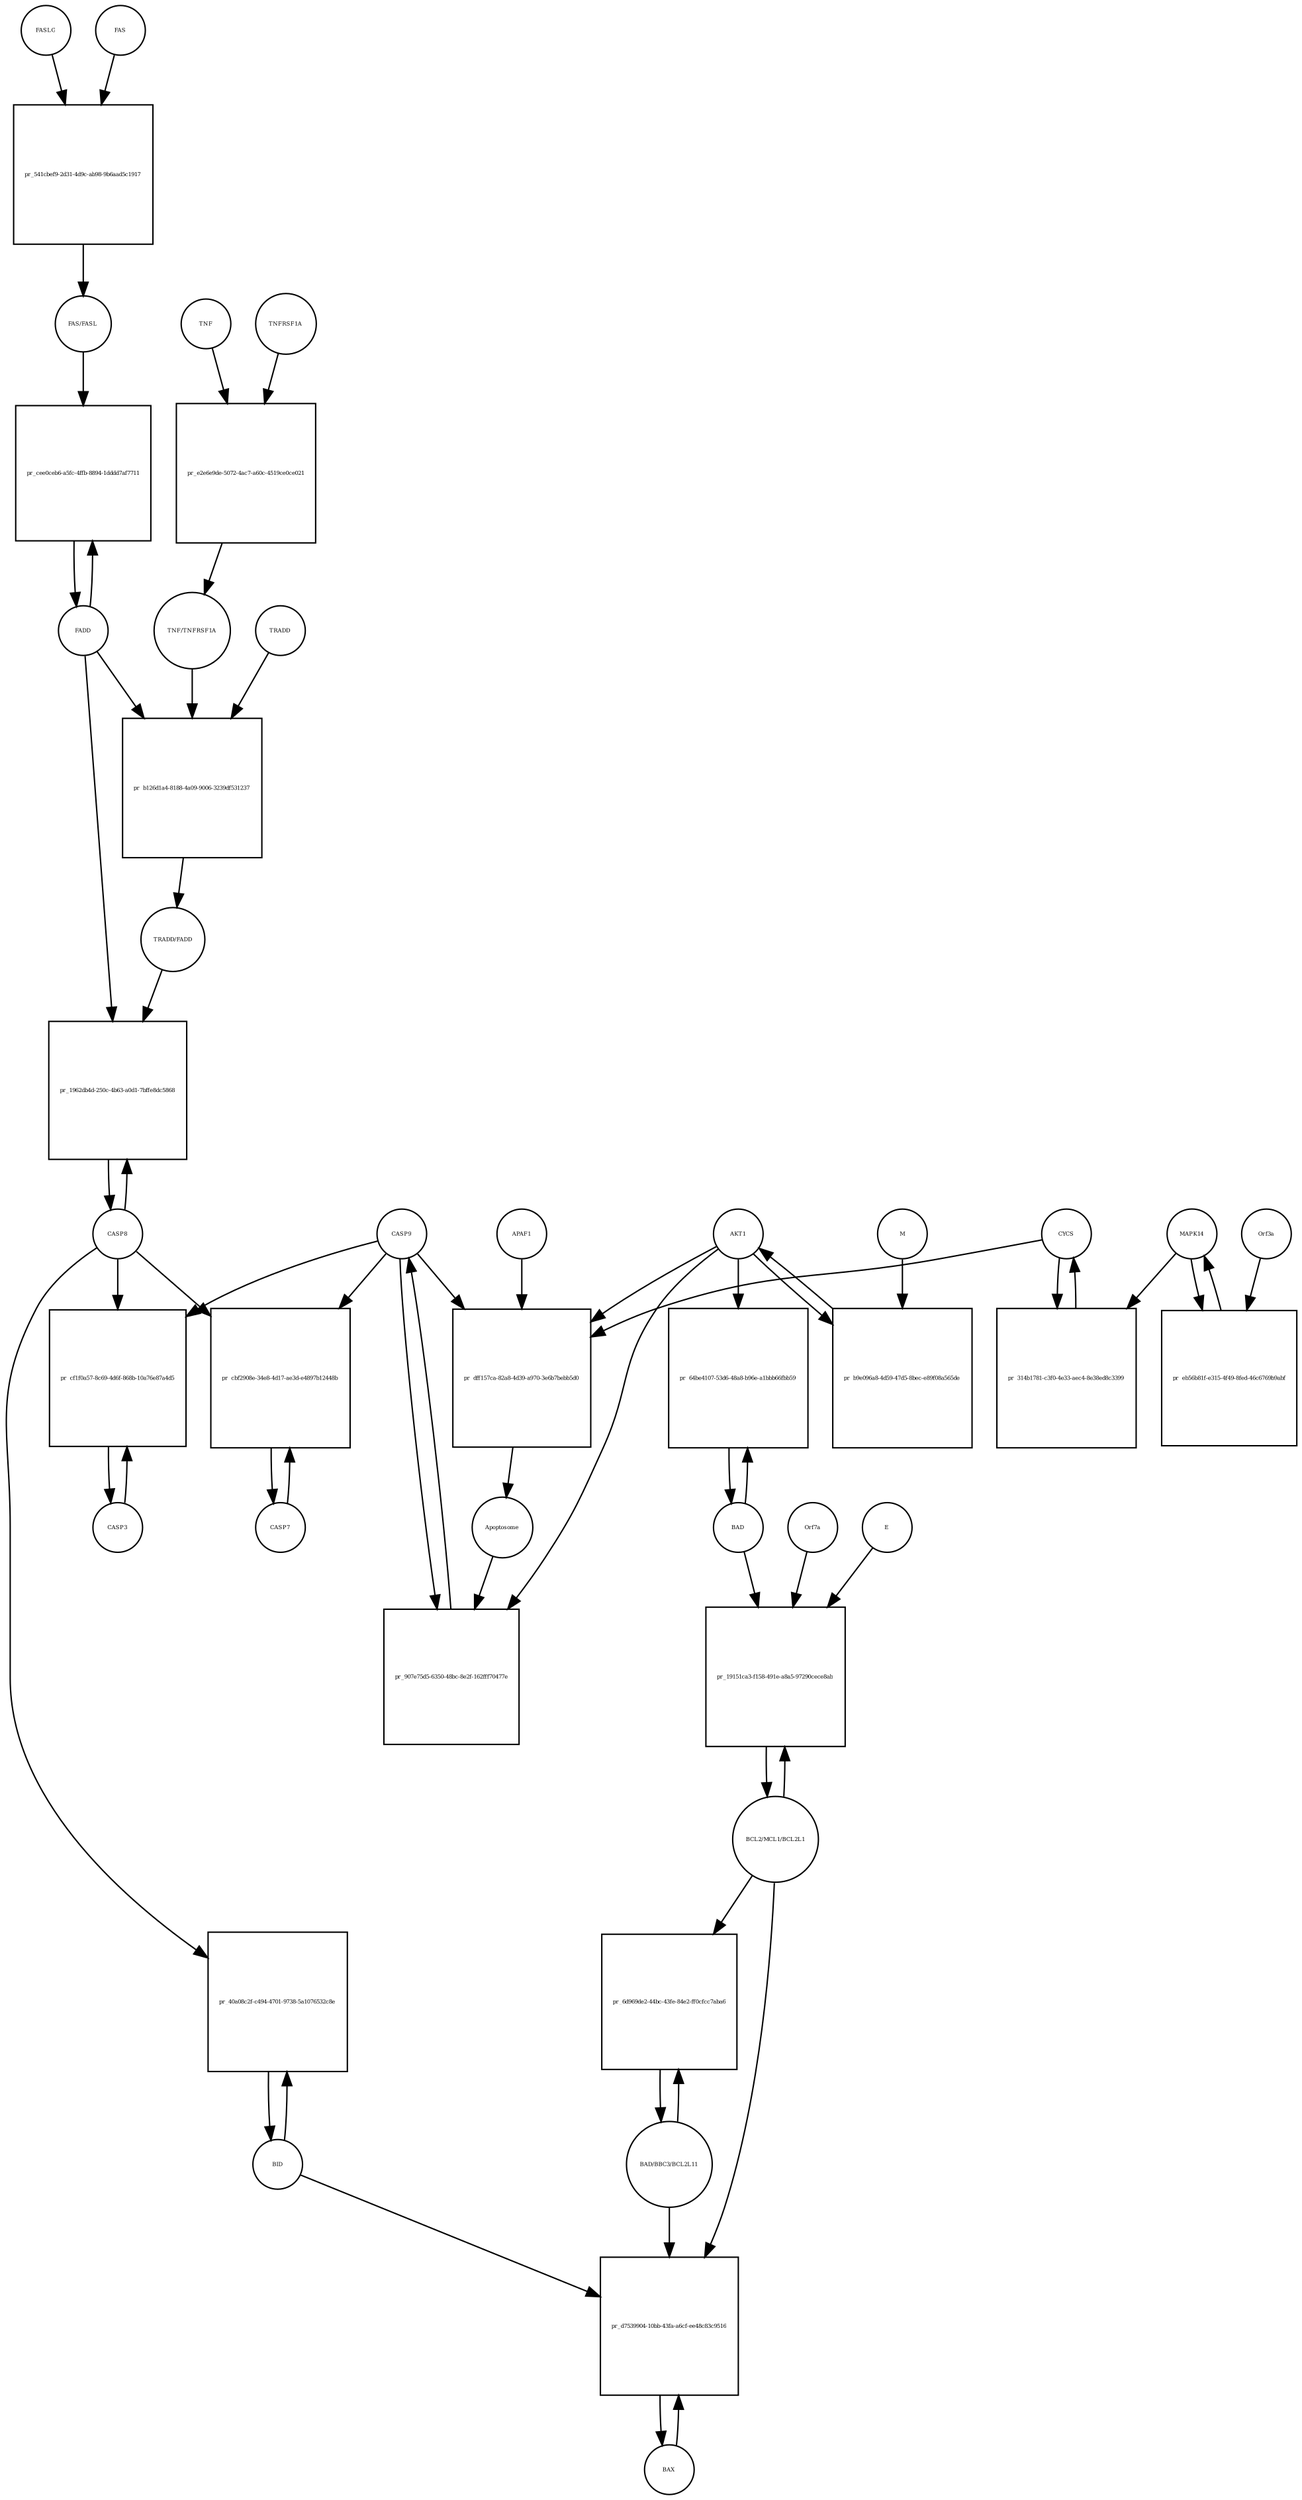 strict digraph  {
FASLG [annotation="", bipartite=0, cls=macromolecule, fontsize=4, label=FASLG, shape=circle];
"pr_541cbef9-2d31-4d9c-ab98-9b6aad5c1917" [annotation="", bipartite=1, cls=process, fontsize=4, label="pr_541cbef9-2d31-4d9c-ab98-9b6aad5c1917", shape=square];
FAS [annotation="", bipartite=0, cls=macromolecule, fontsize=4, label=FAS, shape=circle];
"FAS/FASL" [annotation="", bipartite=0, cls=complex, fontsize=4, label="FAS/FASL", shape=circle];
FADD [annotation="", bipartite=0, cls=macromolecule, fontsize=4, label=FADD, shape=circle];
"pr_cee0ceb6-a5fc-4ffb-8894-1dddd7af7711" [annotation="", bipartite=1, cls=process, fontsize=4, label="pr_cee0ceb6-a5fc-4ffb-8894-1dddd7af7711", shape=square];
CASP8 [annotation="", bipartite=0, cls=macromolecule, fontsize=4, label=CASP8, shape=circle];
"pr_1962db4d-250c-4b63-a0d1-7bffe8dc5868" [annotation="", bipartite=1, cls=process, fontsize=4, label="pr_1962db4d-250c-4b63-a0d1-7bffe8dc5868", shape=square];
"TRADD/FADD" [annotation="", bipartite=0, cls=complex, fontsize=4, label="TRADD/FADD", shape=circle];
CASP3 [annotation="", bipartite=0, cls=macromolecule, fontsize=4, label=CASP3, shape=circle];
"pr_cf1f0a57-8c69-4d6f-868b-10a76e87a4d5" [annotation="", bipartite=1, cls=process, fontsize=4, label="pr_cf1f0a57-8c69-4d6f-868b-10a76e87a4d5", shape=square];
CASP9 [annotation="", bipartite=0, cls=macromolecule, fontsize=4, label=CASP9, shape=circle];
"pr_907e75d5-6350-48bc-8e2f-162fff70477e" [annotation="", bipartite=1, cls=process, fontsize=4, label="pr_907e75d5-6350-48bc-8e2f-162fff70477e", shape=square];
Apoptosome [annotation="", bipartite=0, cls=complex, fontsize=4, label=Apoptosome, shape=circle];
AKT1 [annotation="", bipartite=0, cls=macromolecule, fontsize=4, label=AKT1, shape=circle];
BID [annotation="", bipartite=0, cls=macromolecule, fontsize=4, label=BID, shape=circle];
"pr_40a08c2f-c494-4701-9738-5a1076532c8e" [annotation="", bipartite=1, cls=process, fontsize=4, label="pr_40a08c2f-c494-4701-9738-5a1076532c8e", shape=square];
BAX [annotation="", bipartite=0, cls=macromolecule, fontsize=4, label=BAX, shape=circle];
"pr_d7539904-10bb-43fa-a6cf-ee48c83c9516" [annotation="", bipartite=1, cls=process, fontsize=4, label="pr_d7539904-10bb-43fa-a6cf-ee48c83c9516", shape=square];
"BAD/BBC3/BCL2L11" [annotation="", bipartite=0, cls=complex, fontsize=4, label="BAD/BBC3/BCL2L11", shape=circle];
"BCL2/MCL1/BCL2L1" [annotation="", bipartite=0, cls=complex, fontsize=4, label="BCL2/MCL1/BCL2L1", shape=circle];
CYCS [annotation="", bipartite=0, cls=macromolecule, fontsize=4, label=CYCS, shape=circle];
"pr_314b1781-c3f0-4e33-aec4-8e38ed8c3399" [annotation="", bipartite=1, cls=process, fontsize=4, label="pr_314b1781-c3f0-4e33-aec4-8e38ed8c3399", shape=square];
MAPK14 [annotation="", bipartite=0, cls=macromolecule, fontsize=4, label=MAPK14, shape=circle];
CASP7 [annotation="", bipartite=0, cls=macromolecule, fontsize=4, label=CASP7, shape=circle];
"pr_cbf2908e-34e8-4d17-ae3d-e4897b12448b" [annotation="", bipartite=1, cls=process, fontsize=4, label="pr_cbf2908e-34e8-4d17-ae3d-e4897b12448b", shape=square];
"pr_b9e096a8-4d59-47d5-8bec-e89f08a565de" [annotation="", bipartite=1, cls=process, fontsize=4, label="pr_b9e096a8-4d59-47d5-8bec-e89f08a565de", shape=square];
M [annotation=urn_miriam_ncbiprotein_APO40582, bipartite=0, cls=macromolecule, fontsize=4, label=M, shape=circle];
"pr_b126d1a4-8188-4a09-9006-3239df531237" [annotation="", bipartite=1, cls=process, fontsize=4, label="pr_b126d1a4-8188-4a09-9006-3239df531237", shape=square];
TRADD [annotation="", bipartite=0, cls=macromolecule, fontsize=4, label=TRADD, shape=circle];
"TNF/TNFRSF1A" [annotation="", bipartite=0, cls=complex, fontsize=4, label="TNF/TNFRSF1A", shape=circle];
"pr_eb56b81f-e315-4f49-8fed-46c6769b9abf" [annotation="", bipartite=1, cls=process, fontsize=4, label="pr_eb56b81f-e315-4f49-8fed-46c6769b9abf", shape=square];
Orf3a [annotation="", bipartite=0, cls=macromolecule, fontsize=4, label=Orf3a, shape=circle];
"pr_6d969de2-44bc-43fe-84e2-ff0cfcc7aba6" [annotation="", bipartite=1, cls=process, fontsize=4, label="pr_6d969de2-44bc-43fe-84e2-ff0cfcc7aba6", shape=square];
"pr_19151ca3-f158-491e-a8a5-97290cece8ab" [annotation="", bipartite=1, cls=process, fontsize=4, label="pr_19151ca3-f158-491e-a8a5-97290cece8ab", shape=square];
Orf7a [annotation="", bipartite=0, cls=macromolecule, fontsize=4, label=Orf7a, shape=circle];
E [annotation="", bipartite=0, cls=macromolecule, fontsize=4, label=E, shape=circle];
BAD [annotation="", bipartite=0, cls=macromolecule, fontsize=4, label=BAD, shape=circle];
TNFRSF1A [annotation="", bipartite=0, cls=macromolecule, fontsize=4, label=TNFRSF1A, shape=circle];
"pr_e2e6e9de-5072-4ac7-a60c-4519ce0ce021" [annotation="", bipartite=1, cls=process, fontsize=4, label="pr_e2e6e9de-5072-4ac7-a60c-4519ce0ce021", shape=square];
TNF [annotation="", bipartite=0, cls=macromolecule, fontsize=4, label=TNF, shape=circle];
"pr_dff157ca-82a8-4d39-a970-3e6b7bebb5d0" [annotation="", bipartite=1, cls=process, fontsize=4, label="pr_dff157ca-82a8-4d39-a970-3e6b7bebb5d0", shape=square];
APAF1 [annotation="", bipartite=0, cls=macromolecule, fontsize=4, label=APAF1, shape=circle];
"pr_64be4107-53d6-48a8-b96e-a1bbb66fbb59" [annotation="", bipartite=1, cls=process, fontsize=4, label="pr_64be4107-53d6-48a8-b96e-a1bbb66fbb59", shape=square];
FASLG -> "pr_541cbef9-2d31-4d9c-ab98-9b6aad5c1917"  [annotation="", interaction_type=consumption];
"pr_541cbef9-2d31-4d9c-ab98-9b6aad5c1917" -> "FAS/FASL"  [annotation="", interaction_type=production];
FAS -> "pr_541cbef9-2d31-4d9c-ab98-9b6aad5c1917"  [annotation="", interaction_type=consumption];
"FAS/FASL" -> "pr_cee0ceb6-a5fc-4ffb-8894-1dddd7af7711"  [annotation="urn_miriam_kegg.pathway_hsa04210|urn_miriam_pubmed_31226023", interaction_type=catalysis];
FADD -> "pr_cee0ceb6-a5fc-4ffb-8894-1dddd7af7711"  [annotation="", interaction_type=consumption];
FADD -> "pr_1962db4d-250c-4b63-a0d1-7bffe8dc5868"  [annotation="urn_miriam_kegg.pathway_hsa04210|urn_miriam_pubmed_31226023", interaction_type=catalysis];
FADD -> "pr_b126d1a4-8188-4a09-9006-3239df531237"  [annotation="", interaction_type=consumption];
"pr_cee0ceb6-a5fc-4ffb-8894-1dddd7af7711" -> FADD  [annotation="", interaction_type=production];
CASP8 -> "pr_1962db4d-250c-4b63-a0d1-7bffe8dc5868"  [annotation="", interaction_type=consumption];
CASP8 -> "pr_cf1f0a57-8c69-4d6f-868b-10a76e87a4d5"  [annotation="urn_miriam_kegg.pathway_hsa04210|urn_miriam_pubmed_31226023", interaction_type=catalysis];
CASP8 -> "pr_40a08c2f-c494-4701-9738-5a1076532c8e"  [annotation="urn_miriam_kegg.pathway_hsa04210|urn_miriam_pubmed_31226023", interaction_type=catalysis];
CASP8 -> "pr_cbf2908e-34e8-4d17-ae3d-e4897b12448b"  [annotation="urn_miriam_kegg.pathway_hsa04210|urn_miriam_pubmed_31226023", interaction_type=catalysis];
"pr_1962db4d-250c-4b63-a0d1-7bffe8dc5868" -> CASP8  [annotation="", interaction_type=production];
"TRADD/FADD" -> "pr_1962db4d-250c-4b63-a0d1-7bffe8dc5868"  [annotation="urn_miriam_kegg.pathway_hsa04210|urn_miriam_pubmed_31226023", interaction_type=catalysis];
CASP3 -> "pr_cf1f0a57-8c69-4d6f-868b-10a76e87a4d5"  [annotation="", interaction_type=consumption];
"pr_cf1f0a57-8c69-4d6f-868b-10a76e87a4d5" -> CASP3  [annotation="", interaction_type=production];
CASP9 -> "pr_cf1f0a57-8c69-4d6f-868b-10a76e87a4d5"  [annotation="urn_miriam_kegg.pathway_hsa04210|urn_miriam_pubmed_31226023", interaction_type=catalysis];
CASP9 -> "pr_907e75d5-6350-48bc-8e2f-162fff70477e"  [annotation="", interaction_type=consumption];
CASP9 -> "pr_cbf2908e-34e8-4d17-ae3d-e4897b12448b"  [annotation="urn_miriam_kegg.pathway_hsa04210|urn_miriam_pubmed_31226023", interaction_type=catalysis];
CASP9 -> "pr_dff157ca-82a8-4d39-a970-3e6b7bebb5d0"  [annotation="", interaction_type=consumption];
"pr_907e75d5-6350-48bc-8e2f-162fff70477e" -> CASP9  [annotation="", interaction_type=production];
Apoptosome -> "pr_907e75d5-6350-48bc-8e2f-162fff70477e"  [annotation="urn_miriam_kegg.pathway_hsa04210|urn_miriam_pubmed_31226023", interaction_type=catalysis];
AKT1 -> "pr_907e75d5-6350-48bc-8e2f-162fff70477e"  [annotation="urn_miriam_kegg.pathway_hsa04210|urn_miriam_pubmed_31226023", interaction_type=inhibition];
AKT1 -> "pr_b9e096a8-4d59-47d5-8bec-e89f08a565de"  [annotation="", interaction_type=consumption];
AKT1 -> "pr_dff157ca-82a8-4d39-a970-3e6b7bebb5d0"  [annotation="urn_miriam_pubmed_31226023|urn_miriam_kegg.pathway_hsa04210", interaction_type=inhibition];
AKT1 -> "pr_64be4107-53d6-48a8-b96e-a1bbb66fbb59"  [annotation="urn_miriam_pubmed_15694340|urn_miriam_kegg.pathway_hsa04210", interaction_type=inhibition];
BID -> "pr_40a08c2f-c494-4701-9738-5a1076532c8e"  [annotation="", interaction_type=consumption];
BID -> "pr_d7539904-10bb-43fa-a6cf-ee48c83c9516"  [annotation="urn_miriam_pubmed_31226023|urn_miriam_kegg.pathway_hsa04210", interaction_type=catalysis];
"pr_40a08c2f-c494-4701-9738-5a1076532c8e" -> BID  [annotation="", interaction_type=production];
BAX -> "pr_d7539904-10bb-43fa-a6cf-ee48c83c9516"  [annotation="", interaction_type=consumption];
"pr_d7539904-10bb-43fa-a6cf-ee48c83c9516" -> BAX  [annotation="", interaction_type=production];
"BAD/BBC3/BCL2L11" -> "pr_d7539904-10bb-43fa-a6cf-ee48c83c9516"  [annotation="urn_miriam_pubmed_31226023|urn_miriam_kegg.pathway_hsa04210", interaction_type=catalysis];
"BAD/BBC3/BCL2L11" -> "pr_6d969de2-44bc-43fe-84e2-ff0cfcc7aba6"  [annotation="", interaction_type=consumption];
"BCL2/MCL1/BCL2L1" -> "pr_d7539904-10bb-43fa-a6cf-ee48c83c9516"  [annotation="urn_miriam_pubmed_31226023|urn_miriam_kegg.pathway_hsa04210", interaction_type=inhibition];
"BCL2/MCL1/BCL2L1" -> "pr_6d969de2-44bc-43fe-84e2-ff0cfcc7aba6"  [annotation=urn_miriam_pubmed_31226023, interaction_type=inhibition];
"BCL2/MCL1/BCL2L1" -> "pr_19151ca3-f158-491e-a8a5-97290cece8ab"  [annotation="", interaction_type=consumption];
CYCS -> "pr_314b1781-c3f0-4e33-aec4-8e38ed8c3399"  [annotation="", interaction_type=consumption];
CYCS -> "pr_dff157ca-82a8-4d39-a970-3e6b7bebb5d0"  [annotation="", interaction_type=consumption];
"pr_314b1781-c3f0-4e33-aec4-8e38ed8c3399" -> CYCS  [annotation="", interaction_type=production];
MAPK14 -> "pr_314b1781-c3f0-4e33-aec4-8e38ed8c3399"  [annotation="urn_miriam_kegg.pathway_hsa04210|urn_miriam_pubmed_31226023", interaction_type=catalysis];
MAPK14 -> "pr_eb56b81f-e315-4f49-8fed-46c6769b9abf"  [annotation="", interaction_type=consumption];
CASP7 -> "pr_cbf2908e-34e8-4d17-ae3d-e4897b12448b"  [annotation="", interaction_type=consumption];
"pr_cbf2908e-34e8-4d17-ae3d-e4897b12448b" -> CASP7  [annotation="", interaction_type=production];
"pr_b9e096a8-4d59-47d5-8bec-e89f08a565de" -> AKT1  [annotation="", interaction_type=production];
M -> "pr_b9e096a8-4d59-47d5-8bec-e89f08a565de"  [annotation="urn_miriam_pubmed_31226023|urn_miriam_taxonomy_227984", interaction_type=inhibition];
"pr_b126d1a4-8188-4a09-9006-3239df531237" -> "TRADD/FADD"  [annotation="", interaction_type=production];
TRADD -> "pr_b126d1a4-8188-4a09-9006-3239df531237"  [annotation="", interaction_type=consumption];
"TNF/TNFRSF1A" -> "pr_b126d1a4-8188-4a09-9006-3239df531237"  [annotation="urn_miriam_kegg.pathway_hsa04210", interaction_type=catalysis];
"pr_eb56b81f-e315-4f49-8fed-46c6769b9abf" -> MAPK14  [annotation="", interaction_type=production];
Orf3a -> "pr_eb56b81f-e315-4f49-8fed-46c6769b9abf"  [annotation="urn_miriam_pubmed_31226023|urn_miriam_taxonomy_227984", interaction_type=catalysis];
"pr_6d969de2-44bc-43fe-84e2-ff0cfcc7aba6" -> "BAD/BBC3/BCL2L11"  [annotation="", interaction_type=production];
"pr_19151ca3-f158-491e-a8a5-97290cece8ab" -> "BCL2/MCL1/BCL2L1"  [annotation="", interaction_type=production];
Orf7a -> "pr_19151ca3-f158-491e-a8a5-97290cece8ab"  [annotation="urn_miriam_pubmed_15694340|urn_miriam_kegg.pathway_hsa04210|urn_miriam_taxonomy_227984", interaction_type=inhibition];
E -> "pr_19151ca3-f158-491e-a8a5-97290cece8ab"  [annotation="urn_miriam_pubmed_15694340|urn_miriam_kegg.pathway_hsa04210|urn_miriam_taxonomy_227984", interaction_type=inhibition];
BAD -> "pr_19151ca3-f158-491e-a8a5-97290cece8ab"  [annotation="urn_miriam_pubmed_15694340|urn_miriam_kegg.pathway_hsa04210|urn_miriam_taxonomy_227984", interaction_type=inhibition];
BAD -> "pr_64be4107-53d6-48a8-b96e-a1bbb66fbb59"  [annotation="", interaction_type=consumption];
TNFRSF1A -> "pr_e2e6e9de-5072-4ac7-a60c-4519ce0ce021"  [annotation="", interaction_type=consumption];
"pr_e2e6e9de-5072-4ac7-a60c-4519ce0ce021" -> "TNF/TNFRSF1A"  [annotation="", interaction_type=production];
TNF -> "pr_e2e6e9de-5072-4ac7-a60c-4519ce0ce021"  [annotation="", interaction_type=consumption];
"pr_dff157ca-82a8-4d39-a970-3e6b7bebb5d0" -> Apoptosome  [annotation="", interaction_type=production];
APAF1 -> "pr_dff157ca-82a8-4d39-a970-3e6b7bebb5d0"  [annotation="", interaction_type=consumption];
"pr_64be4107-53d6-48a8-b96e-a1bbb66fbb59" -> BAD  [annotation="", interaction_type=production];
}
